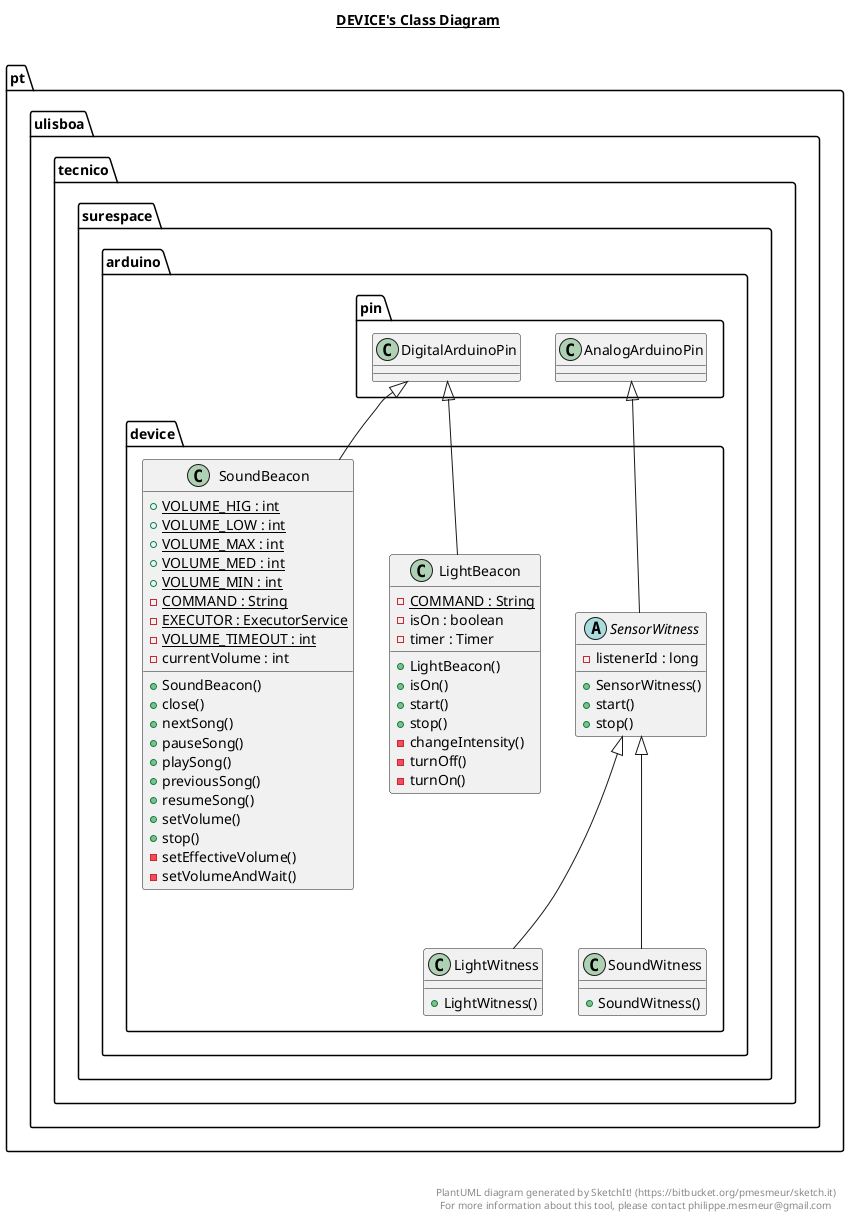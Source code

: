@startuml

title __DEVICE's Class Diagram__\n

  namespace pt.ulisboa.tecnico.surespace.arduino {
    namespace device {
      class pt.ulisboa.tecnico.surespace.arduino.device.LightBeacon {
          {static} - COMMAND : String
          - isOn : boolean
          - timer : Timer
          + LightBeacon()
          + isOn()
          + start()
          + stop()
          - changeIntensity()
          - turnOff()
          - turnOn()
      }
    }
  }
  

  namespace pt.ulisboa.tecnico.surespace.arduino {
    namespace device {
      class pt.ulisboa.tecnico.surespace.arduino.device.LightWitness {
          + LightWitness()
      }
    }
  }
  

  namespace pt.ulisboa.tecnico.surespace.arduino {
    namespace device {
      abstract class pt.ulisboa.tecnico.surespace.arduino.device.SensorWitness {
          - listenerId : long
          + SensorWitness()
          + start()
          + stop()
      }
    }
  }
  

  namespace pt.ulisboa.tecnico.surespace.arduino {
    namespace device {
      class pt.ulisboa.tecnico.surespace.arduino.device.SoundBeacon {
          {static} + VOLUME_HIG : int
          {static} + VOLUME_LOW : int
          {static} + VOLUME_MAX : int
          {static} + VOLUME_MED : int
          {static} + VOLUME_MIN : int
          {static} - COMMAND : String
          {static} - EXECUTOR : ExecutorService
          {static} - VOLUME_TIMEOUT : int
          - currentVolume : int
          + SoundBeacon()
          + close()
          + nextSong()
          + pauseSong()
          + playSong()
          + previousSong()
          + resumeSong()
          + setVolume()
          + stop()
          - setEffectiveVolume()
          - setVolumeAndWait()
      }
    }
  }
  

  namespace pt.ulisboa.tecnico.surespace.arduino {
    namespace device {
      class pt.ulisboa.tecnico.surespace.arduino.device.SoundWitness {
          + SoundWitness()
      }
    }
  }
  

  pt.ulisboa.tecnico.surespace.arduino.device.LightBeacon -up-|> pt.ulisboa.tecnico.surespace.arduino.pin.DigitalArduinoPin
  pt.ulisboa.tecnico.surespace.arduino.device.LightWitness -up-|> pt.ulisboa.tecnico.surespace.arduino.device.SensorWitness
  pt.ulisboa.tecnico.surespace.arduino.device.SensorWitness -up-|> pt.ulisboa.tecnico.surespace.arduino.pin.AnalogArduinoPin
  pt.ulisboa.tecnico.surespace.arduino.device.SoundBeacon -up-|> pt.ulisboa.tecnico.surespace.arduino.pin.DigitalArduinoPin
  pt.ulisboa.tecnico.surespace.arduino.device.SoundWitness -up-|> pt.ulisboa.tecnico.surespace.arduino.device.SensorWitness


right footer


PlantUML diagram generated by SketchIt! (https://bitbucket.org/pmesmeur/sketch.it)
For more information about this tool, please contact philippe.mesmeur@gmail.com
endfooter

@enduml
